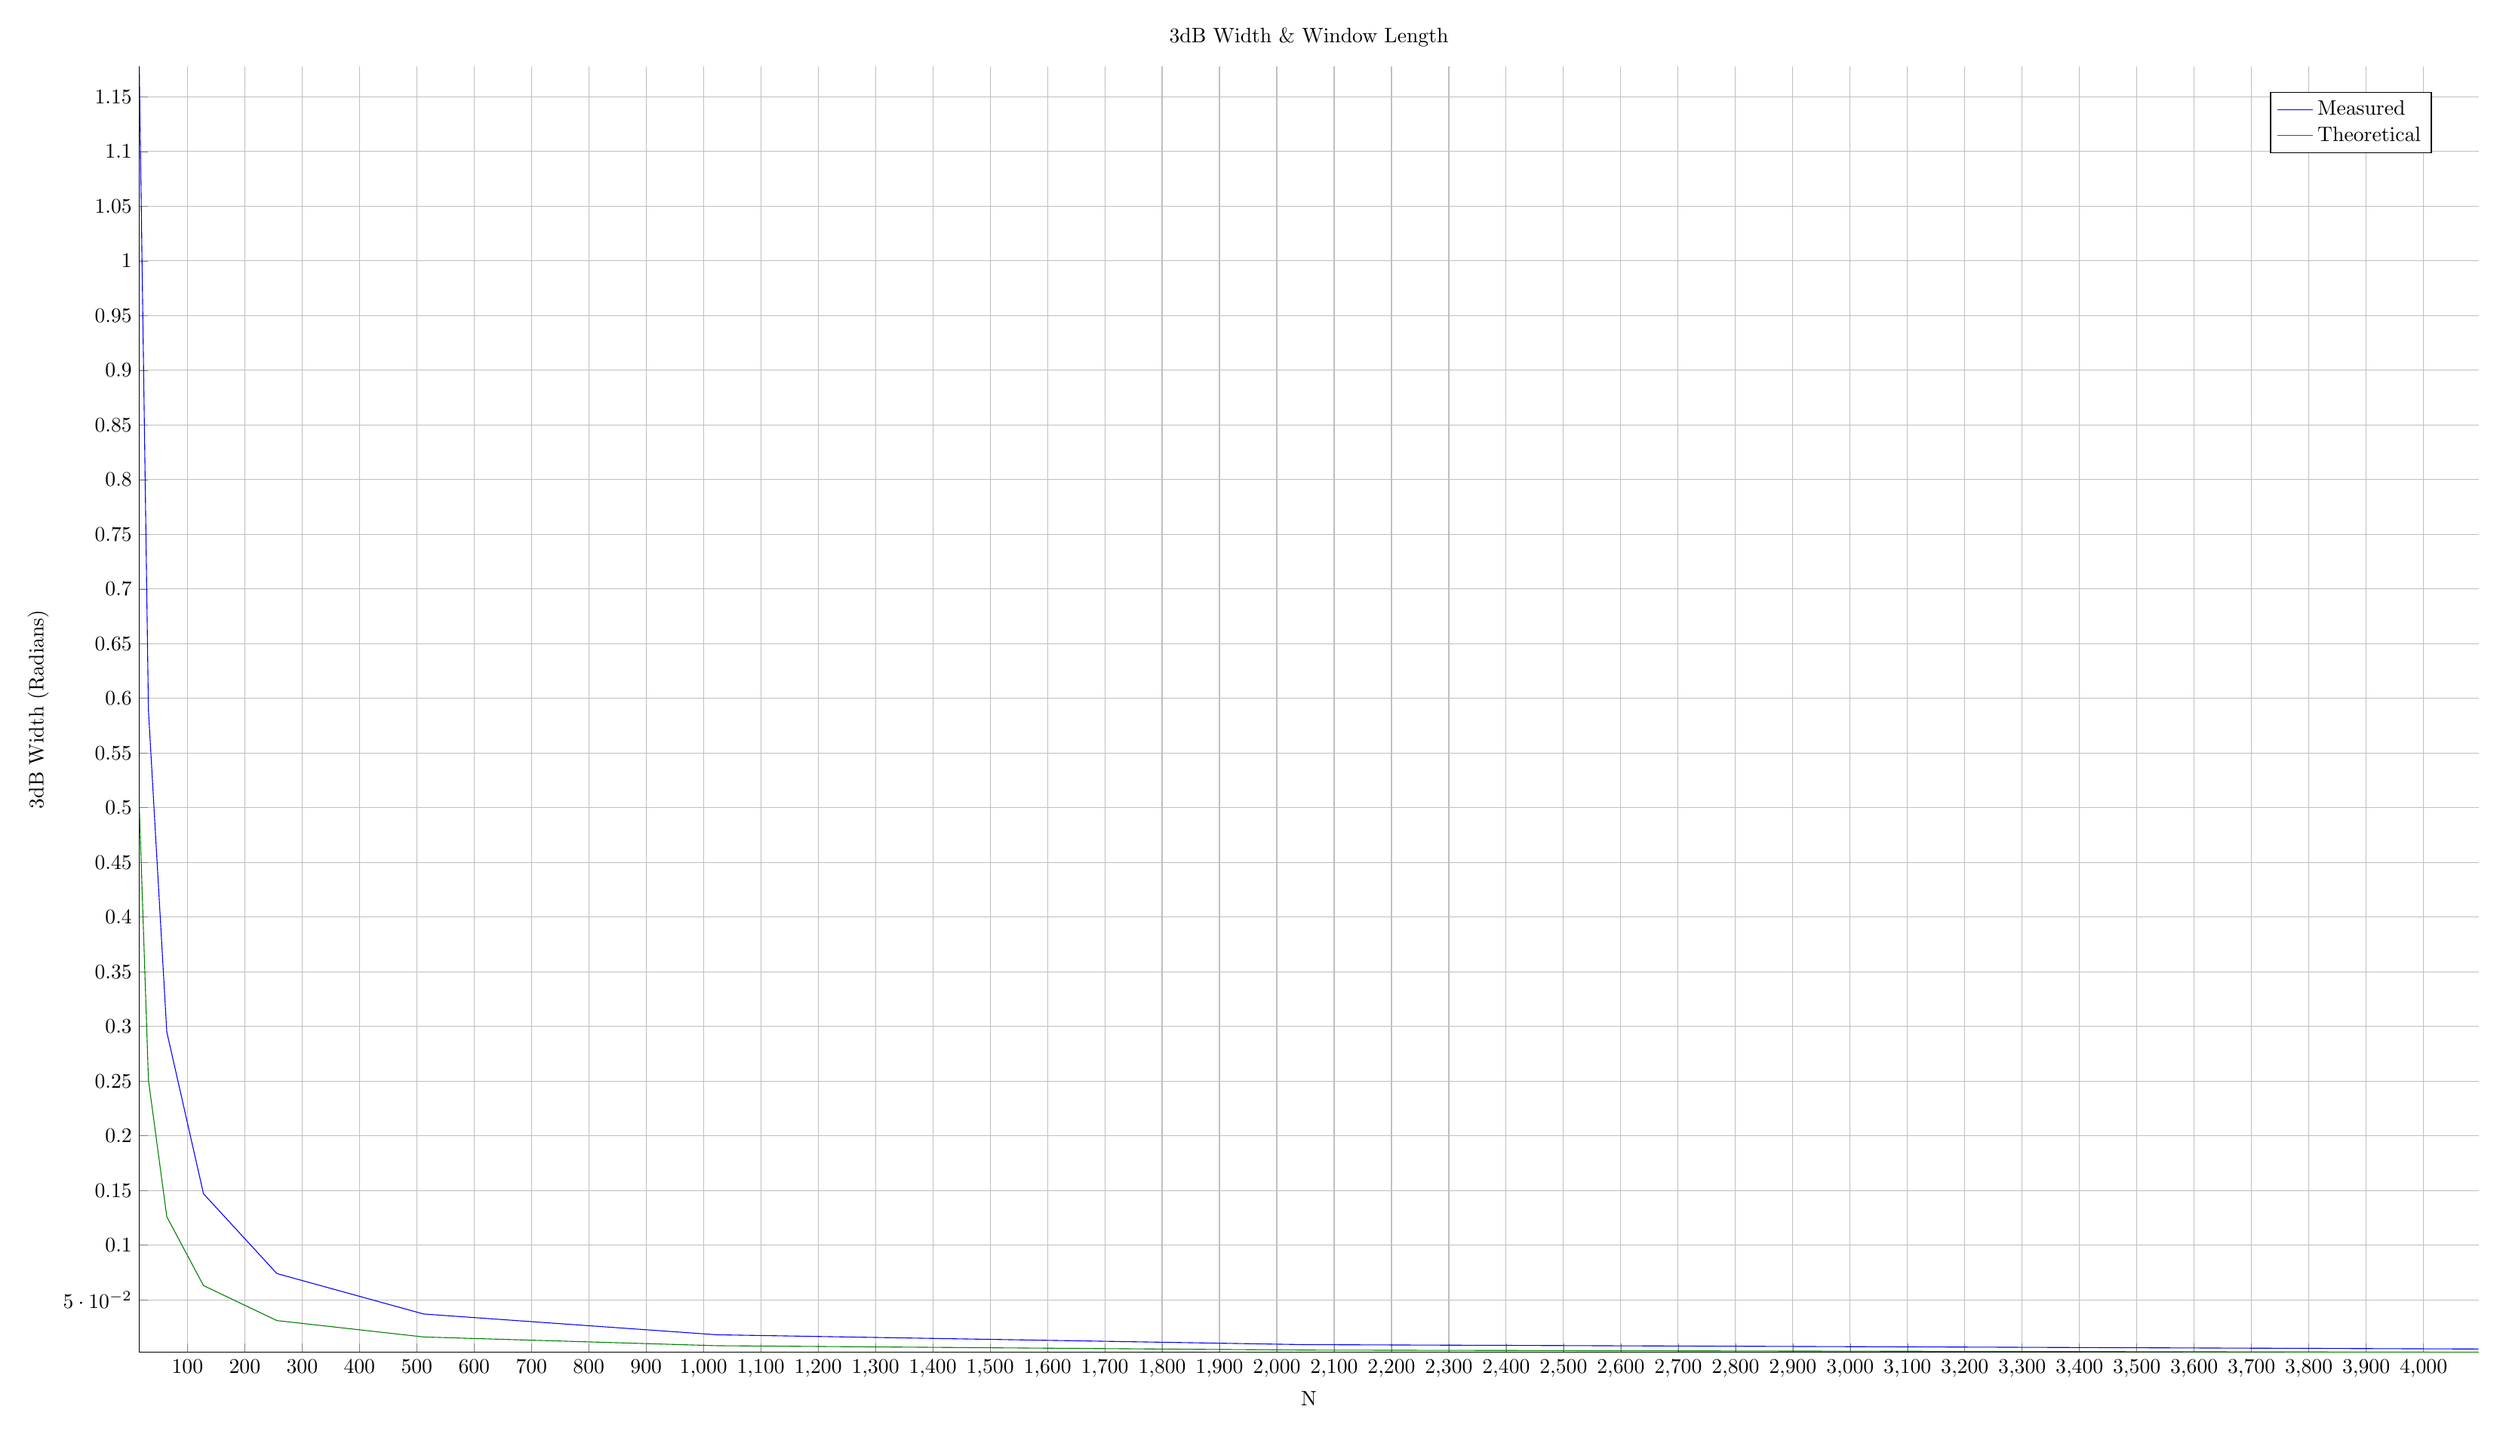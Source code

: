 % This file was created by matlab2tikz v0.4.7 (commit 0f7e005d6d37e747b654be1d8f2b75de3035b91a) running on MATLAB 8.3.
% Copyright (c) 2008--2014, Nico Schlömer <nico.schloemer@gmail.com>
% All rights reserved.
% Minimal pgfplots version: 1.3
% 
% The latest updates can be retrieved from
%   http://www.mathworks.com/matlabcentral/fileexchange/22022-matlab2tikz
% where you can also make suggestions and rate matlab2tikz.
% 
\begin{tikzpicture}

\begin{axis}[%
width=15.5in,
height=8.524in,
scale only axis,
xmin=16,
xmax=4096,
xlabel={N},
xmajorgrids,
ymin=0.002,
ymax=1.178,
ylabel={3dB Width (Radians)},
ymajorgrids,
title={3dB Width \& Window Length},
axis x line*=bottom,
axis y line*=left,
legend style={draw=black,fill=white,legend cell align=left}
]
\addplot [color=blue,solid]
  table[row sep=crcr]{16	1.178\\
32	0.589\\
64	0.295\\
128	0.147\\
256	0.074\\
512	0.037\\
1024	0.018\\
2048	0.009\\
4096	0.005\\
};
\addlegendentry{Measured};

\addplot [color=black!50!green,solid]
  table[row sep=crcr]{16	0.503\\
32	0.251\\
64	0.126\\
128	0.063\\
256	0.031\\
512	0.016\\
1024	0.008\\
2048	0.004\\
4096	0.002\\
};
\addlegendentry{Theoretical};

\end{axis}
\end{tikzpicture}%
